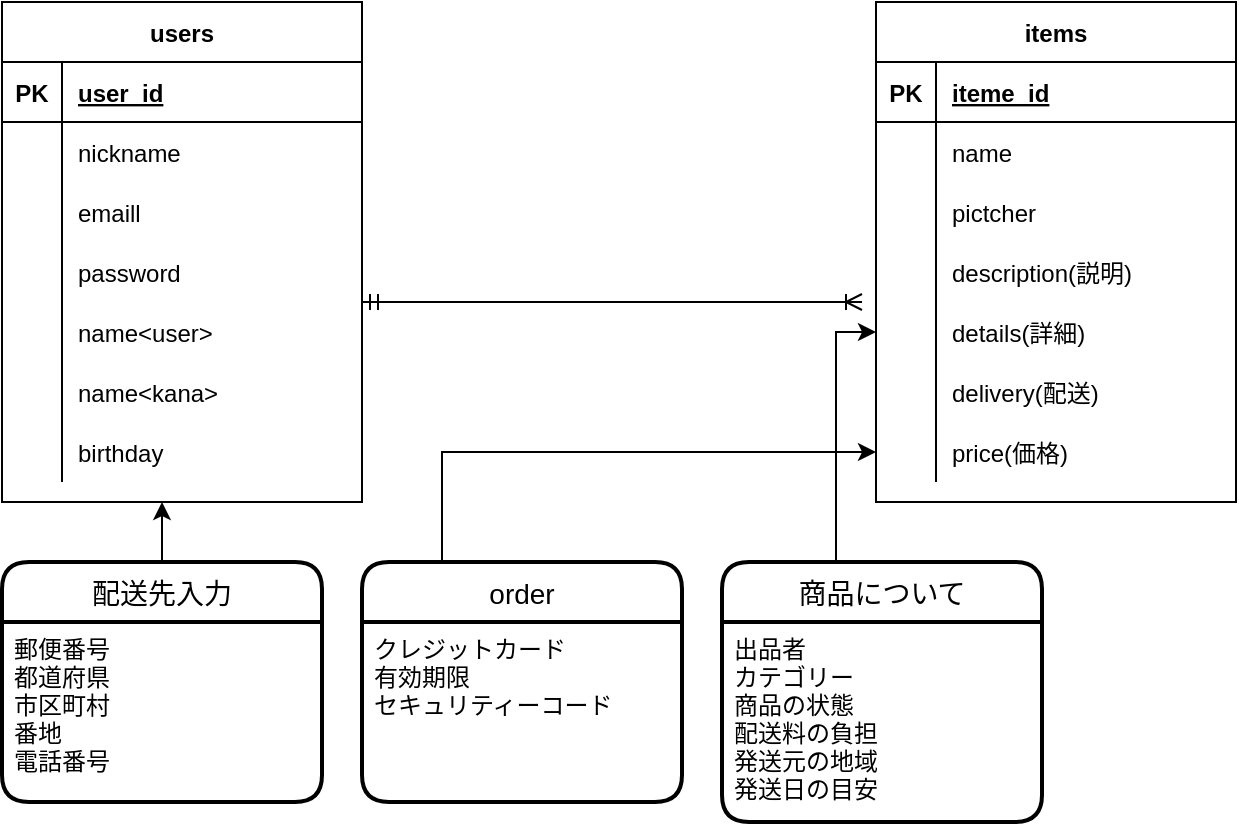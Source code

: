 <mxfile version="14.4.7" type="google"><diagram id="EPNHObjfLollUCa-_tJH" name="Page-1"><mxGraphModel dx="571" dy="670" grid="1" gridSize="10" guides="1" tooltips="1" connect="1" arrows="1" fold="1" page="1" pageScale="1" pageWidth="827" pageHeight="1169" math="0" shadow="0"><root><mxCell id="0"/><mxCell id="1" parent="0"/><mxCell id="M6ajT1Er_cQPAZjFP1_B-14" value="users" style="shape=table;startSize=30;container=1;collapsible=1;childLayout=tableLayout;fixedRows=1;rowLines=0;fontStyle=1;align=center;resizeLast=1;" parent="1" vertex="1"><mxGeometry x="210" y="160" width="180" height="250" as="geometry"/></mxCell><mxCell id="M6ajT1Er_cQPAZjFP1_B-15" value="" style="shape=partialRectangle;collapsible=0;dropTarget=0;pointerEvents=0;fillColor=none;top=0;left=0;bottom=1;right=0;points=[[0,0.5],[1,0.5]];portConstraint=eastwest;" parent="M6ajT1Er_cQPAZjFP1_B-14" vertex="1"><mxGeometry y="30" width="180" height="30" as="geometry"/></mxCell><mxCell id="M6ajT1Er_cQPAZjFP1_B-16" value="PK" style="shape=partialRectangle;connectable=0;fillColor=none;top=0;left=0;bottom=0;right=0;fontStyle=1;overflow=hidden;" parent="M6ajT1Er_cQPAZjFP1_B-15" vertex="1"><mxGeometry width="30" height="30" as="geometry"/></mxCell><mxCell id="M6ajT1Er_cQPAZjFP1_B-17" value="user_id" style="shape=partialRectangle;connectable=0;fillColor=none;top=0;left=0;bottom=0;right=0;align=left;spacingLeft=6;fontStyle=5;overflow=hidden;" parent="M6ajT1Er_cQPAZjFP1_B-15" vertex="1"><mxGeometry x="30" width="150" height="30" as="geometry"/></mxCell><mxCell id="M6ajT1Er_cQPAZjFP1_B-18" value="" style="shape=partialRectangle;collapsible=0;dropTarget=0;pointerEvents=0;fillColor=none;top=0;left=0;bottom=0;right=0;points=[[0,0.5],[1,0.5]];portConstraint=eastwest;" parent="M6ajT1Er_cQPAZjFP1_B-14" vertex="1"><mxGeometry y="60" width="180" height="30" as="geometry"/></mxCell><mxCell id="M6ajT1Er_cQPAZjFP1_B-19" value="" style="shape=partialRectangle;connectable=0;fillColor=none;top=0;left=0;bottom=0;right=0;editable=1;overflow=hidden;" parent="M6ajT1Er_cQPAZjFP1_B-18" vertex="1"><mxGeometry width="30" height="30" as="geometry"/></mxCell><mxCell id="M6ajT1Er_cQPAZjFP1_B-20" value="nickname" style="shape=partialRectangle;connectable=0;fillColor=none;top=0;left=0;bottom=0;right=0;align=left;spacingLeft=6;overflow=hidden;" parent="M6ajT1Er_cQPAZjFP1_B-18" vertex="1"><mxGeometry x="30" width="150" height="30" as="geometry"/></mxCell><mxCell id="M6ajT1Er_cQPAZjFP1_B-24" value="" style="shape=partialRectangle;collapsible=0;dropTarget=0;pointerEvents=0;fillColor=none;top=0;left=0;bottom=0;right=0;points=[[0,0.5],[1,0.5]];portConstraint=eastwest;" parent="M6ajT1Er_cQPAZjFP1_B-14" vertex="1"><mxGeometry y="90" width="180" height="30" as="geometry"/></mxCell><mxCell id="M6ajT1Er_cQPAZjFP1_B-25" value="" style="shape=partialRectangle;connectable=0;fillColor=none;top=0;left=0;bottom=0;right=0;editable=1;overflow=hidden;" parent="M6ajT1Er_cQPAZjFP1_B-24" vertex="1"><mxGeometry width="30" height="30" as="geometry"/></mxCell><mxCell id="M6ajT1Er_cQPAZjFP1_B-26" value="emaill" style="shape=partialRectangle;connectable=0;fillColor=none;top=0;left=0;bottom=0;right=0;align=left;spacingLeft=6;overflow=hidden;" parent="M6ajT1Er_cQPAZjFP1_B-24" vertex="1"><mxGeometry x="30" width="150" height="30" as="geometry"/></mxCell><mxCell id="M6ajT1Er_cQPAZjFP1_B-28" value="" style="shape=partialRectangle;collapsible=0;dropTarget=0;pointerEvents=0;fillColor=none;top=0;left=0;bottom=0;right=0;points=[[0,0.5],[1,0.5]];portConstraint=eastwest;" parent="M6ajT1Er_cQPAZjFP1_B-14" vertex="1"><mxGeometry y="120" width="180" height="30" as="geometry"/></mxCell><mxCell id="M6ajT1Er_cQPAZjFP1_B-29" value="" style="shape=partialRectangle;connectable=0;fillColor=none;top=0;left=0;bottom=0;right=0;editable=1;overflow=hidden;" parent="M6ajT1Er_cQPAZjFP1_B-28" vertex="1"><mxGeometry width="30" height="30" as="geometry"/></mxCell><mxCell id="M6ajT1Er_cQPAZjFP1_B-30" value="password" style="shape=partialRectangle;connectable=0;fillColor=none;top=0;left=0;bottom=0;right=0;align=left;spacingLeft=6;overflow=hidden;" parent="M6ajT1Er_cQPAZjFP1_B-28" vertex="1"><mxGeometry x="30" width="150" height="30" as="geometry"/></mxCell><mxCell id="M6ajT1Er_cQPAZjFP1_B-31" value="" style="shape=partialRectangle;collapsible=0;dropTarget=0;pointerEvents=0;fillColor=none;top=0;left=0;bottom=0;right=0;points=[[0,0.5],[1,0.5]];portConstraint=eastwest;" parent="M6ajT1Er_cQPAZjFP1_B-14" vertex="1"><mxGeometry y="150" width="180" height="30" as="geometry"/></mxCell><mxCell id="M6ajT1Er_cQPAZjFP1_B-32" value="" style="shape=partialRectangle;connectable=0;fillColor=none;top=0;left=0;bottom=0;right=0;editable=1;overflow=hidden;" parent="M6ajT1Er_cQPAZjFP1_B-31" vertex="1"><mxGeometry width="30" height="30" as="geometry"/></mxCell><mxCell id="M6ajT1Er_cQPAZjFP1_B-33" value="name&lt;user&gt;" style="shape=partialRectangle;connectable=0;fillColor=none;top=0;left=0;bottom=0;right=0;align=left;spacingLeft=6;overflow=hidden;" parent="M6ajT1Er_cQPAZjFP1_B-31" vertex="1"><mxGeometry x="30" width="150" height="30" as="geometry"/></mxCell><mxCell id="M6ajT1Er_cQPAZjFP1_B-34" value="" style="shape=partialRectangle;collapsible=0;dropTarget=0;pointerEvents=0;fillColor=none;top=0;left=0;bottom=0;right=0;points=[[0,0.5],[1,0.5]];portConstraint=eastwest;" parent="M6ajT1Er_cQPAZjFP1_B-14" vertex="1"><mxGeometry y="180" width="180" height="30" as="geometry"/></mxCell><mxCell id="M6ajT1Er_cQPAZjFP1_B-35" value="" style="shape=partialRectangle;connectable=0;fillColor=none;top=0;left=0;bottom=0;right=0;editable=1;overflow=hidden;" parent="M6ajT1Er_cQPAZjFP1_B-34" vertex="1"><mxGeometry width="30" height="30" as="geometry"/></mxCell><mxCell id="M6ajT1Er_cQPAZjFP1_B-36" value="name&lt;kana&gt;" style="shape=partialRectangle;connectable=0;fillColor=none;top=0;left=0;bottom=0;right=0;align=left;spacingLeft=6;overflow=hidden;" parent="M6ajT1Er_cQPAZjFP1_B-34" vertex="1"><mxGeometry x="30" width="150" height="30" as="geometry"/></mxCell><mxCell id="M6ajT1Er_cQPAZjFP1_B-37" value="" style="shape=partialRectangle;collapsible=0;dropTarget=0;pointerEvents=0;fillColor=none;top=0;left=0;bottom=0;right=0;points=[[0,0.5],[1,0.5]];portConstraint=eastwest;" parent="M6ajT1Er_cQPAZjFP1_B-14" vertex="1"><mxGeometry y="210" width="180" height="30" as="geometry"/></mxCell><mxCell id="M6ajT1Er_cQPAZjFP1_B-38" value="" style="shape=partialRectangle;connectable=0;fillColor=none;top=0;left=0;bottom=0;right=0;editable=1;overflow=hidden;" parent="M6ajT1Er_cQPAZjFP1_B-37" vertex="1"><mxGeometry width="30" height="30" as="geometry"/></mxCell><mxCell id="M6ajT1Er_cQPAZjFP1_B-39" value="birthday" style="shape=partialRectangle;connectable=0;fillColor=none;top=0;left=0;bottom=0;right=0;align=left;spacingLeft=6;overflow=hidden;" parent="M6ajT1Er_cQPAZjFP1_B-37" vertex="1"><mxGeometry x="30" width="150" height="30" as="geometry"/></mxCell><mxCell id="M6ajT1Er_cQPAZjFP1_B-40" value="" style="edgeStyle=entityRelationEdgeStyle;fontSize=12;html=1;endArrow=ERoneToMany;startArrow=ERmandOne;" parent="1" edge="1"><mxGeometry width="100" height="100" relative="1" as="geometry"><mxPoint x="390" y="310" as="sourcePoint"/><mxPoint x="640" y="310" as="targetPoint"/></mxGeometry></mxCell><mxCell id="M6ajT1Er_cQPAZjFP1_B-41" value="items" style="shape=table;startSize=30;container=1;collapsible=1;childLayout=tableLayout;fixedRows=1;rowLines=0;fontStyle=1;align=center;resizeLast=1;" parent="1" vertex="1"><mxGeometry x="647" y="160" width="180" height="250" as="geometry"/></mxCell><mxCell id="M6ajT1Er_cQPAZjFP1_B-42" value="" style="shape=partialRectangle;collapsible=0;dropTarget=0;pointerEvents=0;fillColor=none;top=0;left=0;bottom=1;right=0;points=[[0,0.5],[1,0.5]];portConstraint=eastwest;" parent="M6ajT1Er_cQPAZjFP1_B-41" vertex="1"><mxGeometry y="30" width="180" height="30" as="geometry"/></mxCell><mxCell id="M6ajT1Er_cQPAZjFP1_B-43" value="PK" style="shape=partialRectangle;connectable=0;fillColor=none;top=0;left=0;bottom=0;right=0;fontStyle=1;overflow=hidden;" parent="M6ajT1Er_cQPAZjFP1_B-42" vertex="1"><mxGeometry width="30" height="30" as="geometry"/></mxCell><mxCell id="M6ajT1Er_cQPAZjFP1_B-44" value="iteme_id" style="shape=partialRectangle;connectable=0;fillColor=none;top=0;left=0;bottom=0;right=0;align=left;spacingLeft=6;fontStyle=5;overflow=hidden;" parent="M6ajT1Er_cQPAZjFP1_B-42" vertex="1"><mxGeometry x="30" width="150" height="30" as="geometry"/></mxCell><mxCell id="M6ajT1Er_cQPAZjFP1_B-45" value="" style="shape=partialRectangle;collapsible=0;dropTarget=0;pointerEvents=0;fillColor=none;top=0;left=0;bottom=0;right=0;points=[[0,0.5],[1,0.5]];portConstraint=eastwest;" parent="M6ajT1Er_cQPAZjFP1_B-41" vertex="1"><mxGeometry y="60" width="180" height="30" as="geometry"/></mxCell><mxCell id="M6ajT1Er_cQPAZjFP1_B-46" value="" style="shape=partialRectangle;connectable=0;fillColor=none;top=0;left=0;bottom=0;right=0;editable=1;overflow=hidden;" parent="M6ajT1Er_cQPAZjFP1_B-45" vertex="1"><mxGeometry width="30" height="30" as="geometry"/></mxCell><mxCell id="M6ajT1Er_cQPAZjFP1_B-47" value="name" style="shape=partialRectangle;connectable=0;fillColor=none;top=0;left=0;bottom=0;right=0;align=left;spacingLeft=6;overflow=hidden;" parent="M6ajT1Er_cQPAZjFP1_B-45" vertex="1"><mxGeometry x="30" width="150" height="30" as="geometry"/></mxCell><mxCell id="M6ajT1Er_cQPAZjFP1_B-48" value="" style="shape=partialRectangle;collapsible=0;dropTarget=0;pointerEvents=0;fillColor=none;top=0;left=0;bottom=0;right=0;points=[[0,0.5],[1,0.5]];portConstraint=eastwest;" parent="M6ajT1Er_cQPAZjFP1_B-41" vertex="1"><mxGeometry y="90" width="180" height="30" as="geometry"/></mxCell><mxCell id="M6ajT1Er_cQPAZjFP1_B-49" value="" style="shape=partialRectangle;connectable=0;fillColor=none;top=0;left=0;bottom=0;right=0;editable=1;overflow=hidden;" parent="M6ajT1Er_cQPAZjFP1_B-48" vertex="1"><mxGeometry width="30" height="30" as="geometry"/></mxCell><mxCell id="M6ajT1Er_cQPAZjFP1_B-50" value="pictcher" style="shape=partialRectangle;connectable=0;fillColor=none;top=0;left=0;bottom=0;right=0;align=left;spacingLeft=6;overflow=hidden;" parent="M6ajT1Er_cQPAZjFP1_B-48" vertex="1"><mxGeometry x="30" width="150" height="30" as="geometry"/></mxCell><mxCell id="M6ajT1Er_cQPAZjFP1_B-51" value="" style="shape=partialRectangle;collapsible=0;dropTarget=0;pointerEvents=0;fillColor=none;top=0;left=0;bottom=0;right=0;points=[[0,0.5],[1,0.5]];portConstraint=eastwest;" parent="M6ajT1Er_cQPAZjFP1_B-41" vertex="1"><mxGeometry y="120" width="180" height="30" as="geometry"/></mxCell><mxCell id="M6ajT1Er_cQPAZjFP1_B-52" value="" style="shape=partialRectangle;connectable=0;fillColor=none;top=0;left=0;bottom=0;right=0;editable=1;overflow=hidden;" parent="M6ajT1Er_cQPAZjFP1_B-51" vertex="1"><mxGeometry width="30" height="30" as="geometry"/></mxCell><mxCell id="M6ajT1Er_cQPAZjFP1_B-53" value="description(説明)" style="shape=partialRectangle;connectable=0;fillColor=none;top=0;left=0;bottom=0;right=0;align=left;spacingLeft=6;overflow=hidden;" parent="M6ajT1Er_cQPAZjFP1_B-51" vertex="1"><mxGeometry x="30" width="150" height="30" as="geometry"/></mxCell><mxCell id="M6ajT1Er_cQPAZjFP1_B-54" value="" style="shape=partialRectangle;collapsible=0;dropTarget=0;pointerEvents=0;fillColor=none;top=0;left=0;bottom=0;right=0;points=[[0,0.5],[1,0.5]];portConstraint=eastwest;" parent="M6ajT1Er_cQPAZjFP1_B-41" vertex="1"><mxGeometry y="150" width="180" height="30" as="geometry"/></mxCell><mxCell id="M6ajT1Er_cQPAZjFP1_B-55" value="" style="shape=partialRectangle;connectable=0;fillColor=none;top=0;left=0;bottom=0;right=0;editable=1;overflow=hidden;" parent="M6ajT1Er_cQPAZjFP1_B-54" vertex="1"><mxGeometry width="30" height="30" as="geometry"/></mxCell><mxCell id="M6ajT1Er_cQPAZjFP1_B-56" value="details(詳細)" style="shape=partialRectangle;connectable=0;fillColor=none;top=0;left=0;bottom=0;right=0;align=left;spacingLeft=6;overflow=hidden;" parent="M6ajT1Er_cQPAZjFP1_B-54" vertex="1"><mxGeometry x="30" width="150" height="30" as="geometry"/></mxCell><mxCell id="M6ajT1Er_cQPAZjFP1_B-57" value="" style="shape=partialRectangle;collapsible=0;dropTarget=0;pointerEvents=0;fillColor=none;top=0;left=0;bottom=0;right=0;points=[[0,0.5],[1,0.5]];portConstraint=eastwest;" parent="M6ajT1Er_cQPAZjFP1_B-41" vertex="1"><mxGeometry y="180" width="180" height="30" as="geometry"/></mxCell><mxCell id="M6ajT1Er_cQPAZjFP1_B-58" value="" style="shape=partialRectangle;connectable=0;fillColor=none;top=0;left=0;bottom=0;right=0;editable=1;overflow=hidden;" parent="M6ajT1Er_cQPAZjFP1_B-57" vertex="1"><mxGeometry width="30" height="30" as="geometry"/></mxCell><mxCell id="M6ajT1Er_cQPAZjFP1_B-59" value="delivery(配送)" style="shape=partialRectangle;connectable=0;fillColor=none;top=0;left=0;bottom=0;right=0;align=left;spacingLeft=6;overflow=hidden;" parent="M6ajT1Er_cQPAZjFP1_B-57" vertex="1"><mxGeometry x="30" width="150" height="30" as="geometry"/></mxCell><mxCell id="M6ajT1Er_cQPAZjFP1_B-60" value="" style="shape=partialRectangle;collapsible=0;dropTarget=0;pointerEvents=0;fillColor=none;top=0;left=0;bottom=0;right=0;points=[[0,0.5],[1,0.5]];portConstraint=eastwest;" parent="M6ajT1Er_cQPAZjFP1_B-41" vertex="1"><mxGeometry y="210" width="180" height="30" as="geometry"/></mxCell><mxCell id="M6ajT1Er_cQPAZjFP1_B-61" value="" style="shape=partialRectangle;connectable=0;fillColor=none;top=0;left=0;bottom=0;right=0;editable=1;overflow=hidden;" parent="M6ajT1Er_cQPAZjFP1_B-60" vertex="1"><mxGeometry width="30" height="30" as="geometry"/></mxCell><mxCell id="M6ajT1Er_cQPAZjFP1_B-62" value="price(価格)" style="shape=partialRectangle;connectable=0;fillColor=none;top=0;left=0;bottom=0;right=0;align=left;spacingLeft=6;overflow=hidden;" parent="M6ajT1Er_cQPAZjFP1_B-60" vertex="1"><mxGeometry x="30" width="150" height="30" as="geometry"/></mxCell><mxCell id="M6ajT1Er_cQPAZjFP1_B-63" value="配送先入力" style="swimlane;childLayout=stackLayout;horizontal=1;startSize=30;horizontalStack=0;rounded=1;fontSize=14;fontStyle=0;strokeWidth=2;resizeParent=0;resizeLast=1;shadow=0;dashed=0;align=center;" parent="1" vertex="1"><mxGeometry x="210" y="440" width="160" height="120" as="geometry"/></mxCell><mxCell id="M6ajT1Er_cQPAZjFP1_B-64" value="郵便番号&#10;都道府県&#10;市区町村&#10;番地&#10;電話番号" style="align=left;strokeColor=none;fillColor=none;spacingLeft=4;fontSize=12;verticalAlign=top;resizable=0;rotatable=0;part=1;" parent="M6ajT1Er_cQPAZjFP1_B-63" vertex="1"><mxGeometry y="30" width="160" height="90" as="geometry"/></mxCell><mxCell id="M6ajT1Er_cQPAZjFP1_B-67" style="edgeStyle=orthogonalEdgeStyle;rounded=0;orthogonalLoop=1;jettySize=auto;html=1;exitX=0.25;exitY=0;exitDx=0;exitDy=0;" parent="1" source="M6ajT1Er_cQPAZjFP1_B-65" target="M6ajT1Er_cQPAZjFP1_B-60" edge="1"><mxGeometry relative="1" as="geometry"/></mxCell><mxCell id="M6ajT1Er_cQPAZjFP1_B-65" value="order" style="swimlane;childLayout=stackLayout;horizontal=1;startSize=30;horizontalStack=0;rounded=1;fontSize=14;fontStyle=0;strokeWidth=2;resizeParent=0;resizeLast=1;shadow=0;dashed=0;align=center;" parent="1" vertex="1"><mxGeometry x="390" y="440" width="160" height="120" as="geometry"/></mxCell><mxCell id="M6ajT1Er_cQPAZjFP1_B-66" value="クレジットカード&#10;有効期限&#10;セキュリティーコード" style="align=left;strokeColor=none;fillColor=none;spacingLeft=4;fontSize=12;verticalAlign=top;resizable=0;rotatable=0;part=1;" parent="M6ajT1Er_cQPAZjFP1_B-65" vertex="1"><mxGeometry y="30" width="160" height="90" as="geometry"/></mxCell><mxCell id="M6ajT1Er_cQPAZjFP1_B-72" style="edgeStyle=orthogonalEdgeStyle;rounded=0;orthogonalLoop=1;jettySize=auto;html=1;exitX=0.5;exitY=0;exitDx=0;exitDy=0;" parent="1" source="M6ajT1Er_cQPAZjFP1_B-63" edge="1"><mxGeometry relative="1" as="geometry"><mxPoint x="290" y="410" as="targetPoint"/><mxPoint x="290" y="430" as="sourcePoint"/></mxGeometry></mxCell><mxCell id="M6ajT1Er_cQPAZjFP1_B-75" style="edgeStyle=orthogonalEdgeStyle;rounded=0;orthogonalLoop=1;jettySize=auto;html=1;" parent="1" source="M6ajT1Er_cQPAZjFP1_B-73" target="M6ajT1Er_cQPAZjFP1_B-54" edge="1"><mxGeometry relative="1" as="geometry"><Array as="points"><mxPoint x="627" y="325"/></Array></mxGeometry></mxCell><mxCell id="M6ajT1Er_cQPAZjFP1_B-73" value="商品について" style="swimlane;childLayout=stackLayout;horizontal=1;startSize=30;horizontalStack=0;rounded=1;fontSize=14;fontStyle=0;strokeWidth=2;resizeParent=0;resizeLast=1;shadow=0;dashed=0;align=center;" parent="1" vertex="1"><mxGeometry x="570" y="440" width="160" height="130" as="geometry"/></mxCell><mxCell id="M6ajT1Er_cQPAZjFP1_B-74" value="出品者&#10;カテゴリー&#10;商品の状態&#10;配送料の負担&#10;発送元の地域&#10;発送日の目安" style="align=left;strokeColor=none;fillColor=none;spacingLeft=4;fontSize=12;verticalAlign=top;resizable=0;rotatable=0;part=1;" parent="M6ajT1Er_cQPAZjFP1_B-73" vertex="1"><mxGeometry y="30" width="160" height="100" as="geometry"/></mxCell></root></mxGraphModel></diagram></mxfile>